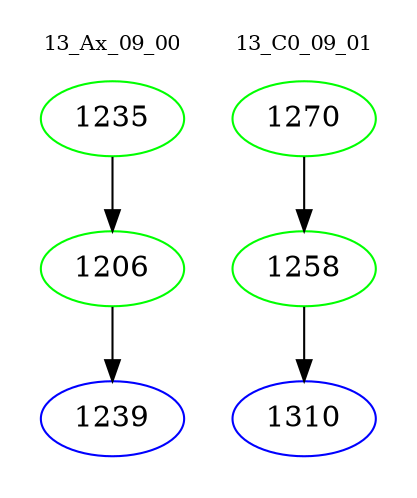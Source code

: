 digraph{
subgraph cluster_0 {
color = white
label = "13_Ax_09_00";
fontsize=10;
T0_1235 [label="1235", color="green"]
T0_1235 -> T0_1206 [color="black"]
T0_1206 [label="1206", color="green"]
T0_1206 -> T0_1239 [color="black"]
T0_1239 [label="1239", color="blue"]
}
subgraph cluster_1 {
color = white
label = "13_C0_09_01";
fontsize=10;
T1_1270 [label="1270", color="green"]
T1_1270 -> T1_1258 [color="black"]
T1_1258 [label="1258", color="green"]
T1_1258 -> T1_1310 [color="black"]
T1_1310 [label="1310", color="blue"]
}
}
